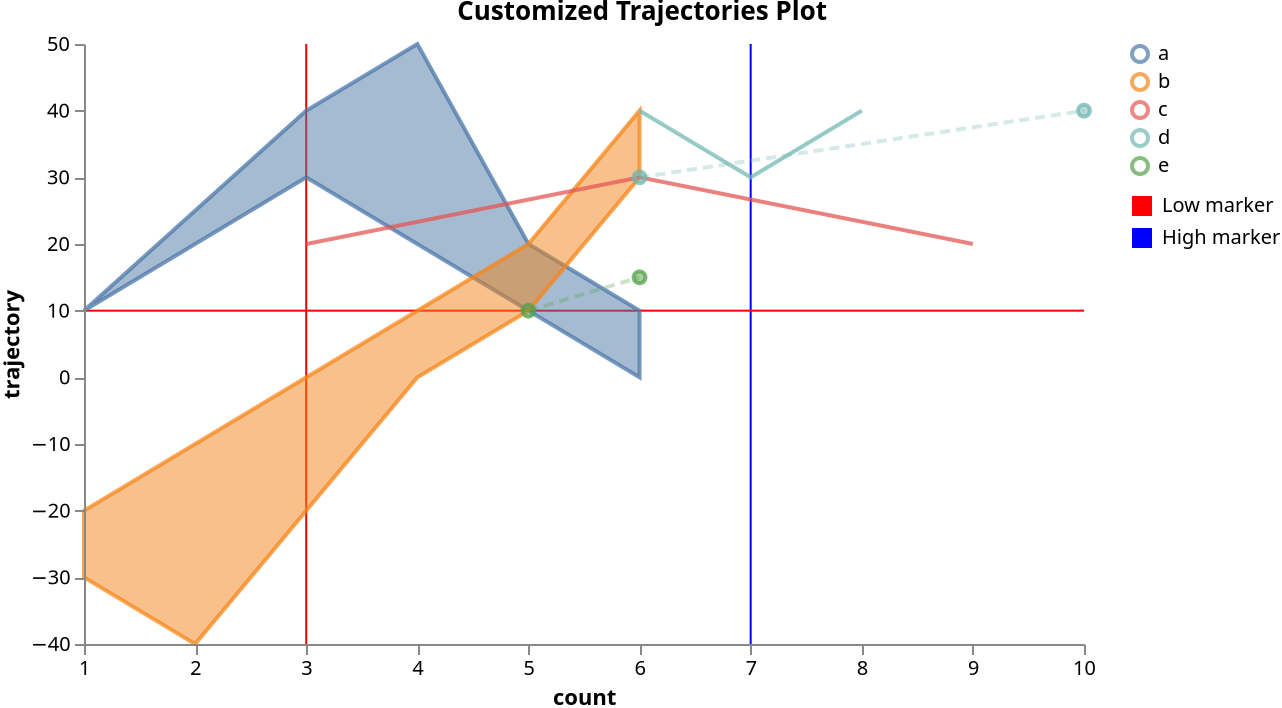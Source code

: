 {
  "$schema": "https://vega.github.io/schema/vega/v5.json",
  "width": 500,
  "height": 300,
  "scales": [
    {
      "name": "xscale",
      "type": "linear",
      "range": "width",
      "zero": false,
      "domain": {
        "fields": [
          {"data": "distributions", "field": "timepoint"},
          {"data": "traces", "field": "timepoint"},
          {"data": "points", "field": "timepoint"}
         ]
      }
    },
    {
      "name": "yscale",
      "type": "linear",
      "range": "height",
      "nice": true,
      "zero": true,
      "domain": {
        "fields": [
          {"data": "distributions", "field": "lower"},
          {"data": "distributions", "field": "upper"},
          {"data": "traces", "field": "value"},
          {"data": "points", "field": "value"}
         ]
      }
    },
    {
      "name": "markerscale",
      "type": "ordinal",
      "domain": {"data": "markers_v", "field": "label"},
      "range": {"data": "markers_v", "field": "new_color"}
    },
    {
      "name": "color",
      "type": "ordinal",
      "range": "category",
      "domain": {
        "fields": [
          {"data": "distributions", "field": "trajectory"},
          {"data": "traces", "field": "trajectory"},
          {"data": "points", "field": "trajectory"}
         ],
         "sort": {"order": "ascending"}
      }
    }
  ],

  "axes": [
    {
      "orient": "bottom",
      "scale": "xscale", 
      "zindex": 100,
      "title": {"signal": "data('axis_labels')[0].xaxis_label"}
    },
    {
      "orient": "left", 
      "scale": "yscale", 
      "zindex": 100,
      "title": {"signal": "data('axis_labels')[0].yaxis_label"}
    }
  ],

  "signals": [
    {
      "name": "clear", "value": true,
      "on": [
        {
          "events": "mouseup[!event.item]",
          "update": "true",
          "force": true
        }
      ]
    },
    {
      "name": "shift", "value": false,
      "on": [
        {
          "events": "@legendSymbol:click, @legendLabel:click",
          "update": "event.shiftKey",
          "force": true
        }
      ]
    },
    {
      "name": "clicked", "value": null,
      "on": [
        {
          "events": "@legendSymbol:click, @legendLabel:click",
          "update": "{value: datum.value}",
          "force": true
        }
      ]
    },
    {
      "name": "clearData", "value": true,
      "on": [
        {
          "events": "mouseup[!event.item]",
          "update": "true",
          "force": true
        }
      ]
    },
    {
      "name": "clickedData", "value": null,
      "on": [
        {
          "events": "@area:click",
          "update": "{value: datum.trajectory}",
          "force": true
        }
      ]
    },
    {
      "name": "logLegendClick",
      "value": null,
      "on": [
        {
          "events": "@legendSymbol:click, @legendLabel:click",
          "update": "{datum: datum}",
          "force": true
        }
      ]
    },
    {
      "description": "Active datapoint",
      "name": "activated_datapoint", "value": null,
      "on": [
        {
          "events": "symbol:mouseover",
          "update": "item()"
        },
        {
          "events": "symbol:mouseout",
          "update": "null"
        }
      ]
    },
    {
      "name": "logAreaClick",
      "value": null,
      "on": [
        {
          "events": "@area:click",
          "update": "{datum: datum}",
          "force": true
        }
      ]
    }
  ],

  "config": {
    "logLevel": "warn"
  },

  "legends": [
    {
      "name": "color_legend",
      "stroke": "color",
      "encode": {
        "symbols": {
          "name": "legendSymbol",
          "interactive": true,
          "update": {
            "fill": {"value": "transparent"},
            "strokeWidth": {"value": 2},
            "opacity": [
              {"test": "!length(data('selected')) || indata('selected', 'value', datum.value) || indata('selectedData', 'value', datum.value)", "value": 0.7},
              {"value": 0.15}
            ],
            "size": {"value": 64}
          }
        },
        "labels": {
          "name": "legendLabel",
          "interactive": true,
          "update": {
            "opacity": [
              {"test": "!length(data('selectedData')) || indata('selectedData', 'value', datum.value)", "value": 1},
              {"value": 0.25}
            ]
          }
        }
      }
    },
    {
      "name": "marker_color_legend",
      "fill": "markerscale",
      "encode": {
        "symbols": {
          "name": "markerLegendSymbol",
          "interactive": true,
          "update": {
            "size": {"value": 100},
            "shape": {"value": "square"},
            "stroke": {"value": "transparent"},
            "opacity": {"value": 1}
          }
        },
        "labels": {
          "name": "markerLegendLabel",
          "interactive": true,
          "update": {
            "text": {"field": "label"},
            "fill": {"value": "black"},
            "opacity": {"value": 1}
          }
        }
      }
    }
  ],

  "marks": [
    {
      "type": "group",
      "zindex": 3,
      "name": "_points",
      "from": {
        "facet": {
          "name": "points_split",
          "data": "points",
          "groupby": "trajectory"
        }
      },
      "marks": [
        {
          "type": "symbol",
          "name": "_points_symbol",
          "from": {"data": "points_split"},
          "zindex": 3,
          "encode": {
            "update": {
              "x": {"scale": "xscale", "field": "timepoint"},
              "y": {"scale": "yscale", "field": "value"},
              "size": {"value": 35},
              "strokeWidth": {"value": 2},
              "fill": {"scale": "color", "field": "trajectory"},
              "stroke": {"scale": "color", "field": "trajectory"},
              "fillOpacity": [
                {"test": "!length(data('selected')) || indata('selected', 'value', datum.trajectory)", "value": 0.5},
                {"value": 0.15}
              ],
              "strokeOpacity": [
                {"test": "!length(data('selected')) || indata('selected', 'value', datum.trajectory)", "value": 0.75},
                {"value": 0.15}
              ],
              "tooltip": {"field": "value"}
            },
            "hover": {
              "fillOpacity": {"value": 0.9}
            }
          }
        },
        {
          "type": "line",
          "name": "_points_line",
          "from": {"data": "points_split"},
          "zindex": 3,
          "encode": {
            "update": {
              "x": {"scale": "xscale", "field": "timepoint"},
              "y": {"scale": "yscale", "field": "value"},
              "strokeWidth": {"value": 2},
              "stroke": {"scale": "color", "field": "trajectory"},
              "interpolate": {"value": "linear"},
              "strokeDash": {"value": [5, 3]},
              "strokeOpacity": [
                {"test": "!length(data('selected')) || indata('selected', 'value', datum.trajectory)", "value": 0.3},
                {"value": 0.1}
              ]
            },
            "hover": {
              "fillOpacity": {"value": 0.9}
            }
          }
        }
      ]
    },
    {
      "type": "group",
      "zindex": 2,
      "name": "_traces",
      "from": {
        "facet": {
          "name": "traces_split",
          "data": "traces",
          "groupby": "trajectory"
        }
      },
      "marks": [
        {
          "type": "line",
          "name": "_traces_lines",
          "from": {"data": "traces_split"},
          "encode": {
            "update": {
              "x": {"scale": "xscale", "field": "timepoint"},
              "y": {"scale": "yscale", "field": "value"},
              "strokeWidth": {"value": 2},
              "stroke": {"scale": "color", "field": "trajectory"},
              "interpolate": {"value": "linear"},
              "strokeOpacity": [
                {"test": "!length(data('selected')) || indata('selected', 'value', datum.trajectory)", "value": 0.75},
                {"value": 0.15}
              ]
            },
            "hover": {
              "fillOpacity": {"value": 0.9}
            }
          }
        }
      ]
    },
    {
      "type": "group",
      "name": "_distributions",
      "zindex": 1,
      "from": {
        "facet": {
          "name": "trajectory_split",
          "data": "distributions",
          "groupby": "trajectory"
        }
      },
      "marks": [
        {
          "type": "area",
          "name": "area",
          "interactive": true,
          "from": {"data": "trajectory_split"},
          "encode": {
            "update": {
              "x": {"scale": "xscale", "field": "timepoint"},
              "y": {"scale": "yscale", "field": "upper"},
              "y2": {"scale": "yscale", "field": "lower"},
              "interpolate": {"value": "linear"},
              "strokeWidth": {"value": 2},
              "fill": {"scale": "color", "field": "trajectory"},
              "stroke": {"scale": "color", "field": "trajectory"},
              "fillOpacity": [
                {"test": "!length(data('selected')) || indata('selected', 'value', datum.trajectory)", "value": 0.5},
                {"value": 0.15}
              ],
              "strokeOpacity": [
                {"test": "!length(data('selected')) || indata('selected', 'value', datum.trajectory)", "value": 0.75},
                {"value": 0.15}
              ]
            },
            "hover": {
              "fillOpacity": {"value": 0.9}
            }
          }
        }
      ]
    },
    {
      "type": "group",
      "name": "_markers_v",
      "marks": [
        {
          "type": "rule",
          "name": "_marker_v text",
          "from": {"data": "markers_v"},
          "encode": {
            "enter": {"stroke": {"scale": "markerscale", "field": "label"}},
            "update": {
              "x": {"scale": "xscale", "field": "axis_value"},
              "y2": {"value": 0},
              "y": {"signal": "height"},
              "opacity": {"value": 1}
            }
          }
        }
      ]
    },
    {
      "type": "group",
      "name": "_markers_h",
      "marks": [
        {
          "type": "rule",
          "name": "_marker_h text",
          "from": {"data": "markers_h"},
          "encode": {
            "enter": {"stroke": {"scale": "markerscale", "field": "label"}},
            "update": {
              "y": {"scale": "yscale", "field": "axis_value"},
              "x2": {"value": 0},
              "x": {"signal": "width"},
              "opacity": {"value": 1}
            }
          }
        }
      ]
    }
  ],

  "data": [
    {
      "name": "distributions",
      "values": [
        {"timepoint": 1, "upper": 10, "lower": 10, "trajectory": "a"},
        {"timepoint": 2, "upper": 20, "lower": 25, "trajectory": "a"},
        {"timepoint": 4, "upper": 20, "lower": 50, "trajectory": "a"},
        {"timepoint": 6, "upper": 0, "lower": 10, "trajectory": "a"},
        {"timepoint": 1, "upper": -30, "lower": -20, "trajectory": "b"},
        {"timepoint": 5, "upper": 10, "lower": 20, "trajectory": "a"},
        {"timepoint": 2, "upper": -40, "lower": -10, "trajectory": "b"},
        {"timepoint": 3, "upper": -20, "lower": 0, "trajectory": "b"},
        {"timepoint": 3, "upper": 30, "lower": 40, "trajectory": "a"},
        {"timepoint": 5, "upper": 10, "lower": 20, "trajectory": "b"},
        {"timepoint": 4, "upper": 0, "lower": 10, "trajectory": "b"},
        {"timepoint": 6, "upper": 30, "lower": 40, "trajectory": "b"}
      ],
      "transform": [
        {"type": "collect", "sort": {"field": ["trajectory", "timepoint"]}},
        {
          "type": "formula",
          "expr": "warn('DEBUG: timepoint=' + datum.timepoint + ', upper=' + datum.upper + ', lower=' + datum.lower + ', trajectory=' + datum.trajectory, null)",
          "as": "debugInfo"
        }
      ]
    },
    {
      "name": "traces",
      "values": [
        {"timepoint": 6, "value": 30, "trajectory": "c"},
        {"timepoint": 9, "value": 20, "trajectory": "c"},
        {"timepoint": 3, "value": 20, "trajectory": "c"},
        {"timepoint": 7, "value": 30, "trajectory": "d"},
        {"timepoint": 6, "value": 40, "trajectory": "d"},
        {"timepoint": 8, "value": 40, "trajectory": "d"}
      ],
      "transform": [
        {"type": "filter", "expr": "isValid(datum.value)"},
        {"type": "collect", "sort": {"field": ["trajectory", "timepoint"]}},
        {
          "type": "formula",
          "expr": "warn('DEBUG: timepoint=' + datum.timepoint + ', value=' + datum.value + ', trajectory=' + datum.trajectory, null)",
          "as": "debugInfo"
        }
      ]
    },
    {
      "name": "points",
      "values": [
        {"timepoint": 6, "value": 30, "trajectory": "d"},
        {"timepoint": 10, "value": 40, "trajectory": "d"},
        {"timepoint": 5, "value": 10, "trajectory": "e"},
        {"timepoint": 6, "value": 15, "trajectory": "e"}
      ],
      "transform": [
        {
          "type": "formula",
          "expr": "warn('DEBUG: timepoint=' + datum.timepoint + ', value=' + datum.value + ', trajectory=' + datum.trajectory, null)",
          "as": "debugInfo"
        }
      ]
    },
    {
      "name": "markers_v",
      "values": [
        {"axis_value": 3, "label": "Low marker", "new_color": "red"},
        {"axis_value": 7, "label": "High marker", "new_color": "blue"}
      ]
    },
    {
      "name": "markers_h",
      "values": [
        {"axis_value": 10, "label": "Low marker", "new_color": "green"},
        {"axis_value": 37, "label": "High marker 2", "new_color": "orange"}
      ]
    },
    {
      "name": "axis_labels",
      "values": [{"xaxis_label": "count", "yaxis_label": "trajectory"}]
    },
    {
      "name": "selected",
      "on": [
        {
          "trigger": "clear",
          "remove": true
        },
        {
          "trigger": "!shift",
          "remove": true
        },
        {
          "trigger": "!shift && clicked",
          "insert": "clicked"
        },
        {
          "trigger": "shift && clicked",
          "toggle": "clicked"
        }
      ]
    },
    {
      "name": "selectedData",
      "on": [
        {
          "trigger": "clearData",
          "remove": true
        },
        {
          "trigger": "clickedData",
          "toggle": "clickedData"
        }
      ]
    }
  ],
  "title": "Customized Trajectories Plot"
}